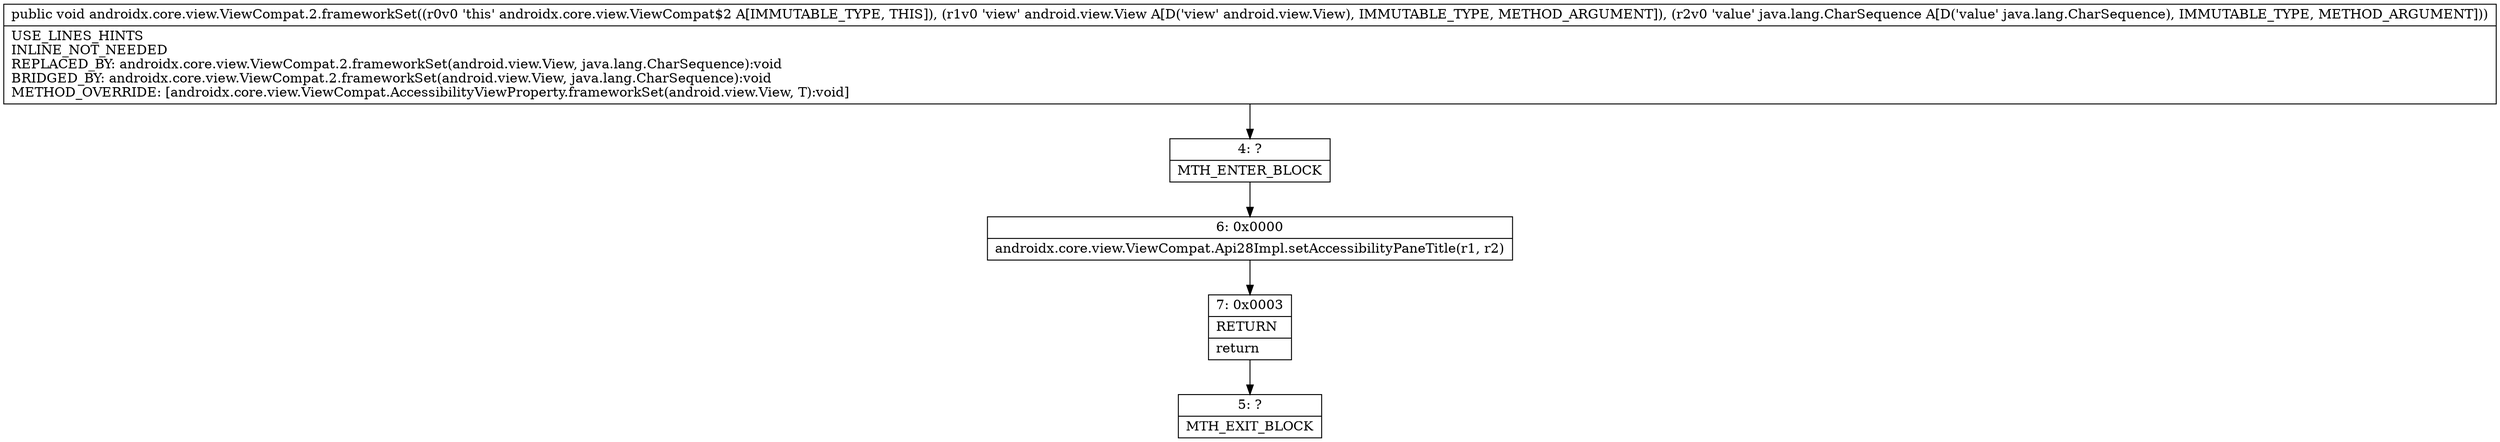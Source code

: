 digraph "CFG forandroidx.core.view.ViewCompat.2.frameworkSet(Landroid\/view\/View;Ljava\/lang\/CharSequence;)V" {
Node_4 [shape=record,label="{4\:\ ?|MTH_ENTER_BLOCK\l}"];
Node_6 [shape=record,label="{6\:\ 0x0000|androidx.core.view.ViewCompat.Api28Impl.setAccessibilityPaneTitle(r1, r2)\l}"];
Node_7 [shape=record,label="{7\:\ 0x0003|RETURN\l|return\l}"];
Node_5 [shape=record,label="{5\:\ ?|MTH_EXIT_BLOCK\l}"];
MethodNode[shape=record,label="{public void androidx.core.view.ViewCompat.2.frameworkSet((r0v0 'this' androidx.core.view.ViewCompat$2 A[IMMUTABLE_TYPE, THIS]), (r1v0 'view' android.view.View A[D('view' android.view.View), IMMUTABLE_TYPE, METHOD_ARGUMENT]), (r2v0 'value' java.lang.CharSequence A[D('value' java.lang.CharSequence), IMMUTABLE_TYPE, METHOD_ARGUMENT]))  | USE_LINES_HINTS\lINLINE_NOT_NEEDED\lREPLACED_BY: androidx.core.view.ViewCompat.2.frameworkSet(android.view.View, java.lang.CharSequence):void\lBRIDGED_BY: androidx.core.view.ViewCompat.2.frameworkSet(android.view.View, java.lang.CharSequence):void\lMETHOD_OVERRIDE: [androidx.core.view.ViewCompat.AccessibilityViewProperty.frameworkSet(android.view.View, T):void]\l}"];
MethodNode -> Node_4;Node_4 -> Node_6;
Node_6 -> Node_7;
Node_7 -> Node_5;
}

